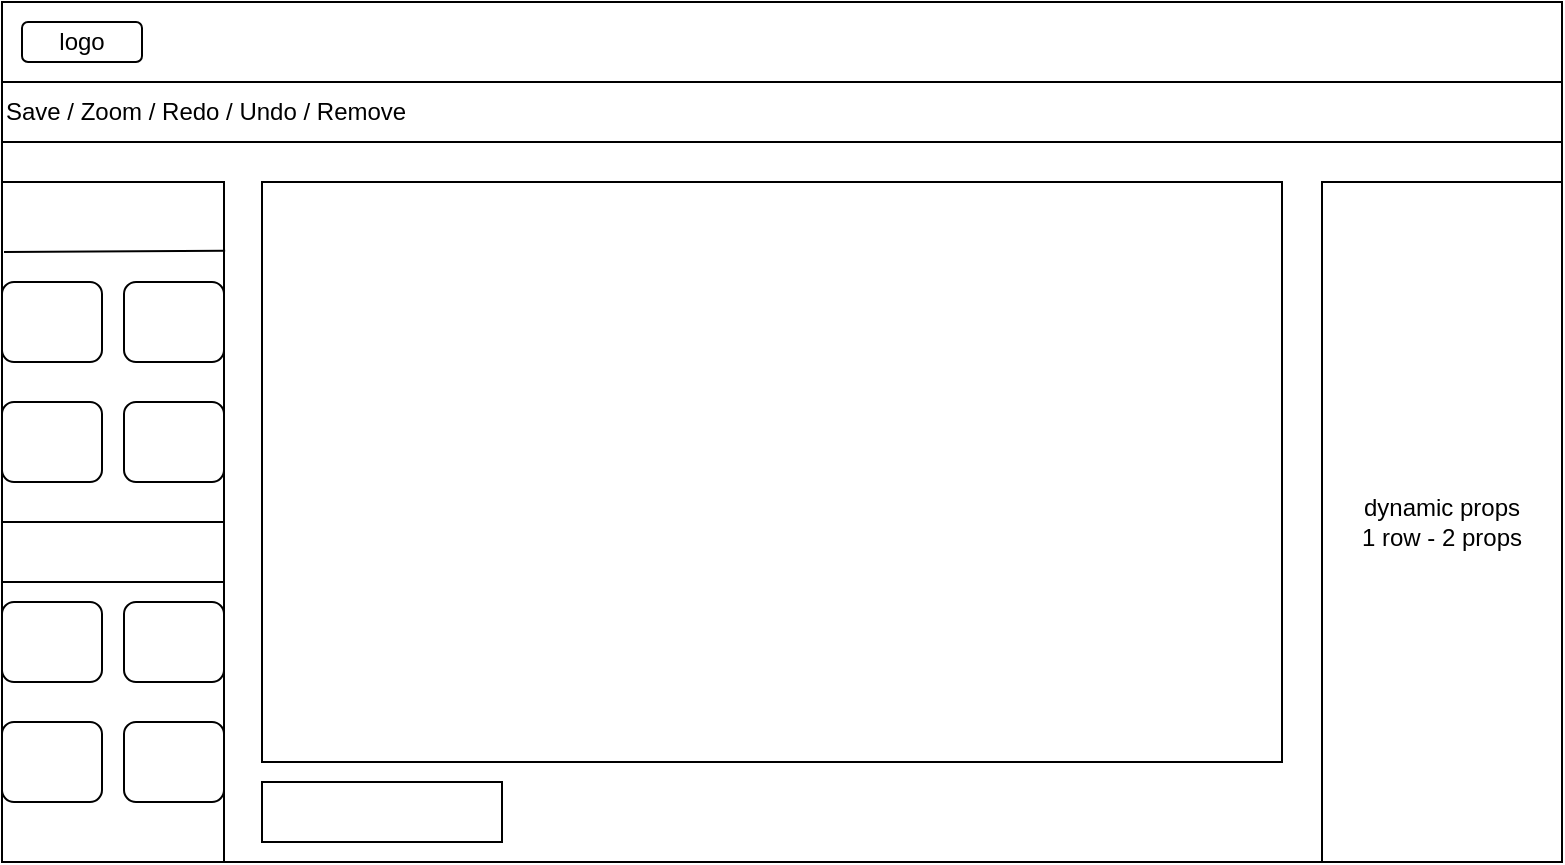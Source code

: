 <mxfile version="13.6.4" type="device"><diagram id="QH-a3OCmqCN8FSAM3xv3" name="Page-1"><mxGraphModel dx="920" dy="514" grid="1" gridSize="10" guides="1" tooltips="1" connect="1" arrows="1" fold="1" page="1" pageScale="1" pageWidth="850" pageHeight="1100" math="0" shadow="0"><root><mxCell id="0"/><mxCell id="1" parent="0"/><mxCell id="fmk8sJRquFA4Iy1rw-bt-1" value="" style="rounded=0;whiteSpace=wrap;html=1;" vertex="1" parent="1"><mxGeometry x="10" y="10" width="780" height="430" as="geometry"/></mxCell><mxCell id="fmk8sJRquFA4Iy1rw-bt-2" value="" style="rounded=0;whiteSpace=wrap;html=1;" vertex="1" parent="1"><mxGeometry x="10" y="100" width="111" height="340" as="geometry"/></mxCell><mxCell id="fmk8sJRquFA4Iy1rw-bt-5" value="" style="rounded=1;whiteSpace=wrap;html=1;arcSize=0;" vertex="1" parent="1"><mxGeometry x="140" y="100" width="510" height="290" as="geometry"/></mxCell><mxCell id="fmk8sJRquFA4Iy1rw-bt-11" value="" style="rounded=0;whiteSpace=wrap;html=1;" vertex="1" parent="1"><mxGeometry x="140" y="400" width="120" height="30" as="geometry"/></mxCell><mxCell id="fmk8sJRquFA4Iy1rw-bt-12" value="Save / Zoom / Redo / Undo / Remove" style="rounded=0;whiteSpace=wrap;html=1;align=left;" vertex="1" parent="1"><mxGeometry x="10" y="50" width="780" height="30" as="geometry"/></mxCell><mxCell id="fmk8sJRquFA4Iy1rw-bt-16" value="dynamic props&lt;br&gt;1 row - 2 props" style="rounded=0;whiteSpace=wrap;html=1;" vertex="1" parent="1"><mxGeometry x="670" y="100" width="120" height="340" as="geometry"/></mxCell><mxCell id="fmk8sJRquFA4Iy1rw-bt-17" value="" style="endArrow=none;html=1;exitX=0;exitY=0.5;exitDx=0;exitDy=0;entryX=1;entryY=0.5;entryDx=0;entryDy=0;" edge="1" parent="1" source="fmk8sJRquFA4Iy1rw-bt-2" target="fmk8sJRquFA4Iy1rw-bt-2"><mxGeometry width="50" height="50" relative="1" as="geometry"><mxPoint x="350" y="230" as="sourcePoint"/><mxPoint x="400" y="180" as="targetPoint"/></mxGeometry></mxCell><mxCell id="fmk8sJRquFA4Iy1rw-bt-18" value="" style="endArrow=none;html=1;exitX=0;exitY=0.5;exitDx=0;exitDy=0;entryX=1;entryY=0.5;entryDx=0;entryDy=0;" edge="1" parent="1"><mxGeometry width="50" height="50" relative="1" as="geometry"><mxPoint x="10" y="300" as="sourcePoint"/><mxPoint x="121" y="300" as="targetPoint"/></mxGeometry></mxCell><mxCell id="fmk8sJRquFA4Iy1rw-bt-19" value="" style="endArrow=none;html=1;exitX=0.009;exitY=0.103;exitDx=0;exitDy=0;exitPerimeter=0;entryX=1.005;entryY=0.101;entryDx=0;entryDy=0;entryPerimeter=0;" edge="1" parent="1" source="fmk8sJRquFA4Iy1rw-bt-2" target="fmk8sJRquFA4Iy1rw-bt-2"><mxGeometry width="50" height="50" relative="1" as="geometry"><mxPoint x="350" y="230" as="sourcePoint"/><mxPoint x="400" y="180" as="targetPoint"/></mxGeometry></mxCell><mxCell id="fmk8sJRquFA4Iy1rw-bt-22" value="" style="rounded=1;whiteSpace=wrap;html=1;" vertex="1" parent="1"><mxGeometry x="10" y="310" width="50" height="40" as="geometry"/></mxCell><mxCell id="fmk8sJRquFA4Iy1rw-bt-23" value="" style="rounded=1;whiteSpace=wrap;html=1;" vertex="1" parent="1"><mxGeometry x="71" y="310" width="50" height="40" as="geometry"/></mxCell><mxCell id="fmk8sJRquFA4Iy1rw-bt-24" value="logo" style="rounded=1;whiteSpace=wrap;html=1;" vertex="1" parent="1"><mxGeometry x="20" y="20" width="60" height="20" as="geometry"/></mxCell><mxCell id="fmk8sJRquFA4Iy1rw-bt-28" value="" style="rounded=1;whiteSpace=wrap;html=1;" vertex="1" parent="1"><mxGeometry x="10" y="370" width="50" height="40" as="geometry"/></mxCell><mxCell id="fmk8sJRquFA4Iy1rw-bt-29" value="" style="rounded=1;whiteSpace=wrap;html=1;" vertex="1" parent="1"><mxGeometry x="71" y="370" width="50" height="40" as="geometry"/></mxCell><mxCell id="fmk8sJRquFA4Iy1rw-bt-33" value="" style="rounded=1;whiteSpace=wrap;html=1;" vertex="1" parent="1"><mxGeometry x="10" y="150" width="50" height="40" as="geometry"/></mxCell><mxCell id="fmk8sJRquFA4Iy1rw-bt-34" value="" style="rounded=1;whiteSpace=wrap;html=1;" vertex="1" parent="1"><mxGeometry x="71" y="150" width="50" height="40" as="geometry"/></mxCell><mxCell id="fmk8sJRquFA4Iy1rw-bt-35" value="" style="rounded=1;whiteSpace=wrap;html=1;" vertex="1" parent="1"><mxGeometry x="10" y="210" width="50" height="40" as="geometry"/></mxCell><mxCell id="fmk8sJRquFA4Iy1rw-bt-36" value="" style="rounded=1;whiteSpace=wrap;html=1;" vertex="1" parent="1"><mxGeometry x="71" y="210" width="50" height="40" as="geometry"/></mxCell></root></mxGraphModel></diagram></mxfile>